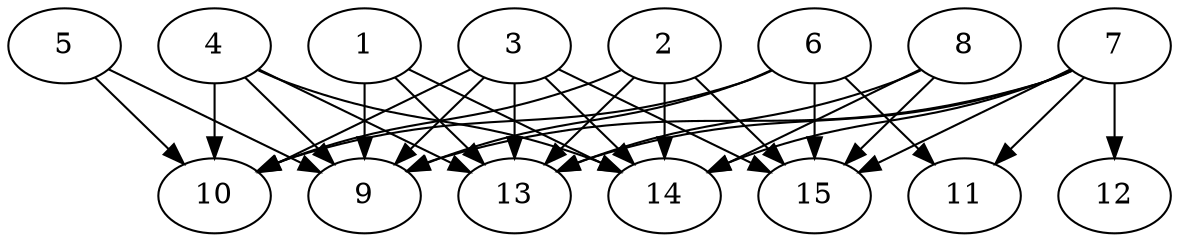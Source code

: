 // DAG automatically generated by daggen at Tue Aug  6 16:26:17 2019
// ./daggen --dot -n 15 --ccr 0.5 --fat 0.8 --regular 0.5 --density 0.8 --mindata 5242880 --maxdata 52428800 
digraph G {
  1 [size="100257792", alpha="0.12", expect_size="50128896"] 
  1 -> 9 [size ="50128896"]
  1 -> 13 [size ="50128896"]
  1 -> 14 [size ="50128896"]
  2 [size="82704384", alpha="0.06", expect_size="41352192"] 
  2 -> 10 [size ="41352192"]
  2 -> 13 [size ="41352192"]
  2 -> 14 [size ="41352192"]
  2 -> 15 [size ="41352192"]
  3 [size="39565312", alpha="0.13", expect_size="19782656"] 
  3 -> 9 [size ="19782656"]
  3 -> 10 [size ="19782656"]
  3 -> 13 [size ="19782656"]
  3 -> 14 [size ="19782656"]
  3 -> 15 [size ="19782656"]
  4 [size="104110080", alpha="0.08", expect_size="52055040"] 
  4 -> 9 [size ="52055040"]
  4 -> 10 [size ="52055040"]
  4 -> 13 [size ="52055040"]
  4 -> 14 [size ="52055040"]
  5 [size="93970432", alpha="0.00", expect_size="46985216"] 
  5 -> 9 [size ="46985216"]
  5 -> 10 [size ="46985216"]
  6 [size="37253120", alpha="0.06", expect_size="18626560"] 
  6 -> 9 [size ="18626560"]
  6 -> 10 [size ="18626560"]
  6 -> 11 [size ="18626560"]
  6 -> 15 [size ="18626560"]
  7 [size="41822208", alpha="0.01", expect_size="20911104"] 
  7 -> 9 [size ="20911104"]
  7 -> 11 [size ="20911104"]
  7 -> 12 [size ="20911104"]
  7 -> 13 [size ="20911104"]
  7 -> 14 [size ="20911104"]
  7 -> 15 [size ="20911104"]
  8 [size="57663488", alpha="0.15", expect_size="28831744"] 
  8 -> 13 [size ="28831744"]
  8 -> 14 [size ="28831744"]
  8 -> 15 [size ="28831744"]
  9 [size="62277632", alpha="0.18", expect_size="31138816"] 
  10 [size="87603200", alpha="0.11", expect_size="43801600"] 
  11 [size="38711296", alpha="0.02", expect_size="19355648"] 
  12 [size="93923328", alpha="0.07", expect_size="46961664"] 
  13 [size="28504064", alpha="0.17", expect_size="14252032"] 
  14 [size="87853056", alpha="0.04", expect_size="43926528"] 
  15 [size="30742528", alpha="0.05", expect_size="15371264"] 
}
